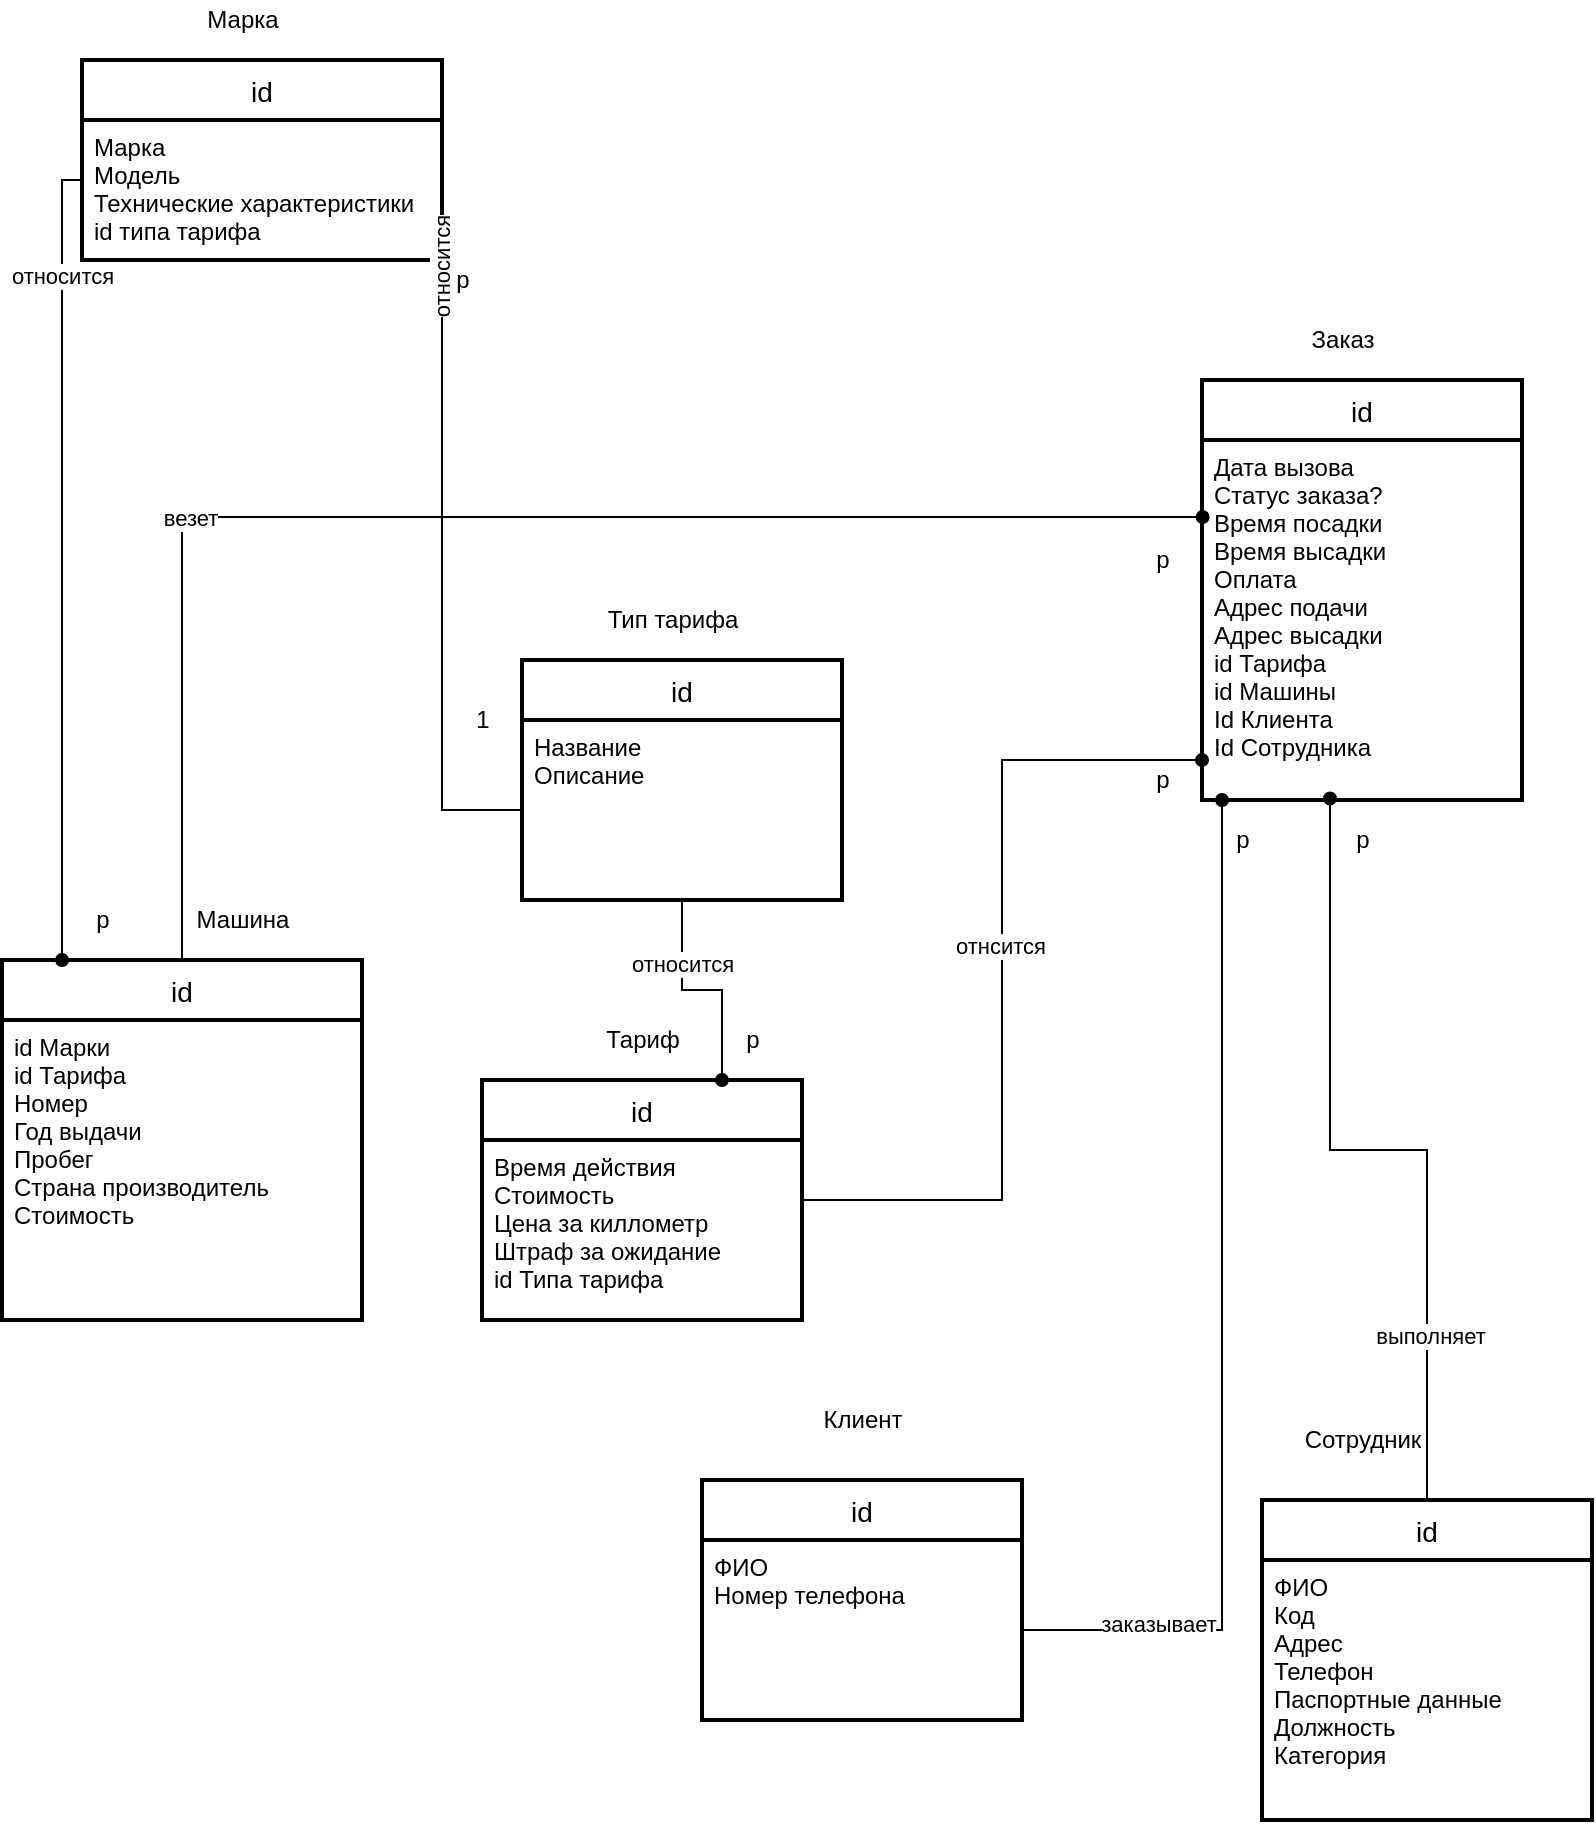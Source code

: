 <mxfile version="15.6.6" type="device"><diagram id="R2lEEEUBdFMjLlhIrx00" name="Page-1"><mxGraphModel dx="1038" dy="547" grid="1" gridSize="10" guides="1" tooltips="1" connect="1" arrows="1" fold="1" page="1" pageScale="1" pageWidth="850" pageHeight="1100" math="0" shadow="0" extFonts="Permanent Marker^https://fonts.googleapis.com/css?family=Permanent+Marker"><root><mxCell id="0"/><mxCell id="1" parent="0"/><mxCell id="GAsm_ewE-WITGmR96Zcf-28" style="edgeStyle=orthogonalEdgeStyle;rounded=0;orthogonalLoop=1;jettySize=auto;html=1;endArrow=oval;endFill=1;entryX=0.002;entryY=0.214;entryDx=0;entryDy=0;entryPerimeter=0;strokeColor=default;labelBackgroundColor=default;fontColor=default;" parent="1" source="GAsm_ewE-WITGmR96Zcf-1" target="GAsm_ewE-WITGmR96Zcf-17" edge="1"><mxGeometry relative="1" as="geometry"><mxPoint x="390" y="405.0" as="targetPoint"/><Array as="points"><mxPoint x="130" y="299"/></Array></mxGeometry></mxCell><mxCell id="GAsm_ewE-WITGmR96Zcf-34" value="везет" style="edgeLabel;html=1;align=center;verticalAlign=middle;resizable=0;points=[];" parent="GAsm_ewE-WITGmR96Zcf-28" vertex="1" connectable="0"><mxGeometry x="-0.384" relative="1" as="geometry"><mxPoint as="offset"/></mxGeometry></mxCell><mxCell id="GAsm_ewE-WITGmR96Zcf-1" value="id" style="swimlane;childLayout=stackLayout;horizontal=1;startSize=30;horizontalStack=0;rounded=1;fontSize=14;fontStyle=0;strokeWidth=2;resizeParent=0;resizeLast=1;shadow=0;dashed=0;align=center;arcSize=0;fillColor=default;strokeColor=default;fontColor=default;" parent="1" vertex="1"><mxGeometry x="40" y="520" width="180" height="180" as="geometry"/></mxCell><mxCell id="GAsm_ewE-WITGmR96Zcf-2" value="id Марки&#10;id Тарифа&#10;Номер&#10;Год выдачи&#10;Пробег&#10;Страна производитель&#10;Стоимость" style="align=left;strokeColor=none;fillColor=none;spacingLeft=4;fontSize=12;verticalAlign=top;resizable=0;rotatable=0;part=1;fontColor=default;" parent="GAsm_ewE-WITGmR96Zcf-1" vertex="1"><mxGeometry y="30" width="180" height="150" as="geometry"/></mxCell><mxCell id="GAsm_ewE-WITGmR96Zcf-3" value="Машина" style="text;html=1;align=center;verticalAlign=middle;resizable=0;points=[];autosize=1;strokeColor=none;fillColor=none;fontColor=default;" parent="1" vertex="1"><mxGeometry x="130" y="490" width="60" height="20" as="geometry"/></mxCell><mxCell id="GAsm_ewE-WITGmR96Zcf-26" style="edgeStyle=orthogonalEdgeStyle;rounded=0;orthogonalLoop=1;jettySize=auto;html=1;entryX=0;entryY=0.889;entryDx=0;entryDy=0;entryPerimeter=0;endArrow=oval;endFill=1;strokeColor=default;labelBackgroundColor=default;fontColor=default;" parent="1" source="GAsm_ewE-WITGmR96Zcf-5" target="GAsm_ewE-WITGmR96Zcf-17" edge="1"><mxGeometry relative="1" as="geometry"/></mxCell><mxCell id="GAsm_ewE-WITGmR96Zcf-32" value="отнсится" style="edgeLabel;html=1;align=center;verticalAlign=middle;resizable=0;points=[];" parent="GAsm_ewE-WITGmR96Zcf-26" vertex="1" connectable="0"><mxGeometry x="0.083" y="1" relative="1" as="geometry"><mxPoint as="offset"/></mxGeometry></mxCell><mxCell id="GAsm_ewE-WITGmR96Zcf-5" value="id" style="swimlane;childLayout=stackLayout;horizontal=1;startSize=30;horizontalStack=0;rounded=1;fontSize=14;fontStyle=0;strokeWidth=2;resizeParent=0;resizeLast=1;shadow=0;dashed=0;align=center;arcSize=0;fontColor=default;fillColor=default;strokeColor=default;" parent="1" vertex="1"><mxGeometry x="280" y="580" width="160" height="120" as="geometry"/></mxCell><mxCell id="GAsm_ewE-WITGmR96Zcf-6" value="Время действия&#10;Стоимость&#10;Цена за киллометр&#10;Штраф за ожидание&#10;id Типа тарифа" style="align=left;strokeColor=none;fillColor=none;spacingLeft=4;fontSize=12;verticalAlign=top;resizable=0;rotatable=0;part=1;fontColor=default;" parent="GAsm_ewE-WITGmR96Zcf-5" vertex="1"><mxGeometry y="30" width="160" height="90" as="geometry"/></mxCell><mxCell id="GAsm_ewE-WITGmR96Zcf-7" value="Тариф" style="text;html=1;align=center;verticalAlign=middle;resizable=0;points=[];autosize=1;strokeColor=none;fillColor=none;fontColor=default;" parent="1" vertex="1"><mxGeometry x="335" y="550" width="50" height="20" as="geometry"/></mxCell><mxCell id="GAsm_ewE-WITGmR96Zcf-8" value="id" style="swimlane;childLayout=stackLayout;horizontal=1;startSize=30;horizontalStack=0;rounded=1;fontSize=14;fontStyle=0;strokeWidth=2;resizeParent=0;resizeLast=1;shadow=0;dashed=0;align=center;arcSize=0;fillColor=default;strokeColor=default;fontColor=default;" parent="1" vertex="1"><mxGeometry x="390" y="780" width="160" height="120" as="geometry"/></mxCell><mxCell id="GAsm_ewE-WITGmR96Zcf-9" value="ФИО&#10;Номер телефона" style="align=left;strokeColor=none;fillColor=none;spacingLeft=4;fontSize=12;verticalAlign=top;resizable=0;rotatable=0;part=1;" parent="GAsm_ewE-WITGmR96Zcf-8" vertex="1"><mxGeometry y="30" width="160" height="90" as="geometry"/></mxCell><mxCell id="GAsm_ewE-WITGmR96Zcf-10" value="Клиент" style="text;html=1;align=center;verticalAlign=middle;resizable=0;points=[];autosize=1;strokeColor=none;fillColor=none;fontColor=default;" parent="1" vertex="1"><mxGeometry x="445" y="740" width="50" height="20" as="geometry"/></mxCell><mxCell id="GAsm_ewE-WITGmR96Zcf-23" style="edgeStyle=orthogonalEdgeStyle;rounded=0;orthogonalLoop=1;jettySize=auto;html=1;entryX=0.4;entryY=0.996;entryDx=0;entryDy=0;entryPerimeter=0;endArrow=oval;endFill=1;strokeColor=default;labelBackgroundColor=default;fontColor=default;" parent="1" source="GAsm_ewE-WITGmR96Zcf-11" target="GAsm_ewE-WITGmR96Zcf-17" edge="1"><mxGeometry relative="1" as="geometry"><mxPoint x="478.96" y="449.64" as="targetPoint"/></mxGeometry></mxCell><mxCell id="GAsm_ewE-WITGmR96Zcf-30" value="выполняет" style="edgeLabel;html=1;align=center;verticalAlign=middle;resizable=0;points=[];" parent="GAsm_ewE-WITGmR96Zcf-23" vertex="1" connectable="0"><mxGeometry x="-0.587" y="-1" relative="1" as="geometry"><mxPoint as="offset"/></mxGeometry></mxCell><mxCell id="GAsm_ewE-WITGmR96Zcf-11" value="id" style="swimlane;childLayout=stackLayout;horizontal=1;startSize=30;horizontalStack=0;rounded=1;fontSize=14;fontStyle=0;strokeWidth=2;resizeParent=0;resizeLast=1;shadow=0;dashed=0;align=center;arcSize=0;fillColor=default;strokeColor=default;fontColor=default;" parent="1" vertex="1"><mxGeometry x="670" y="790" width="165" height="160" as="geometry"/></mxCell><mxCell id="GAsm_ewE-WITGmR96Zcf-12" value="ФИО&#10;Код&#10;Адрес&#10;Телефон&#10;Паспортные данные&#10;Должность&#10;Категория" style="align=left;strokeColor=none;fillColor=none;spacingLeft=4;fontSize=12;verticalAlign=top;resizable=0;rotatable=0;part=1;" parent="GAsm_ewE-WITGmR96Zcf-11" vertex="1"><mxGeometry y="30" width="165" height="130" as="geometry"/></mxCell><mxCell id="GAsm_ewE-WITGmR96Zcf-14" value="Сотрудник" style="text;html=1;align=center;verticalAlign=middle;resizable=0;points=[];autosize=1;strokeColor=none;fillColor=none;fontColor=default;" parent="1" vertex="1"><mxGeometry x="685" y="750" width="70" height="20" as="geometry"/></mxCell><mxCell id="GAsm_ewE-WITGmR96Zcf-16" value="id" style="swimlane;childLayout=stackLayout;horizontal=1;startSize=30;horizontalStack=0;rounded=1;fontSize=14;fontStyle=0;strokeWidth=2;resizeParent=0;resizeLast=1;shadow=0;dashed=0;align=center;arcSize=0;fontColor=default;fillColor=default;strokeColor=default;" parent="1" vertex="1"><mxGeometry x="640" y="230" width="160" height="210" as="geometry"/></mxCell><mxCell id="GAsm_ewE-WITGmR96Zcf-17" value="Дата вызова&#10;Статус заказа?&#10;Время посадки&#10;Время высадки&#10;Оплата&#10;Адрес подачи&#10;Адрес высадки&#10;id Тарифа&#10;id Машины&#10;Id Клиента&#10;Id Сотрудника" style="align=left;strokeColor=none;fillColor=none;spacingLeft=4;fontSize=12;verticalAlign=top;resizable=0;rotatable=0;part=1;fontColor=default;" parent="GAsm_ewE-WITGmR96Zcf-16" vertex="1"><mxGeometry y="30" width="160" height="180" as="geometry"/></mxCell><mxCell id="GAsm_ewE-WITGmR96Zcf-18" value="Заказ" style="text;html=1;align=center;verticalAlign=middle;resizable=0;points=[];autosize=1;strokeColor=none;fillColor=none;fontColor=default;" parent="1" vertex="1"><mxGeometry x="685" y="200" width="50" height="20" as="geometry"/></mxCell><mxCell id="GAsm_ewE-WITGmR96Zcf-24" style="edgeStyle=orthogonalEdgeStyle;rounded=0;orthogonalLoop=1;jettySize=auto;html=1;endArrow=oval;endFill=1;strokeColor=default;labelBackgroundColor=default;fontColor=default;" parent="1" source="GAsm_ewE-WITGmR96Zcf-9" edge="1"><mxGeometry relative="1" as="geometry"><mxPoint x="650" y="440" as="targetPoint"/><Array as="points"><mxPoint x="650" y="855"/><mxPoint x="650" y="440"/></Array></mxGeometry></mxCell><mxCell id="GAsm_ewE-WITGmR96Zcf-31" value="заказывает" style="edgeLabel;html=1;align=center;verticalAlign=middle;resizable=0;points=[];" parent="GAsm_ewE-WITGmR96Zcf-24" vertex="1" connectable="0"><mxGeometry x="-0.735" y="3" relative="1" as="geometry"><mxPoint as="offset"/></mxGeometry></mxCell><mxCell id="GAsm_ewE-WITGmR96Zcf-29" value="p" style="text;html=1;align=center;verticalAlign=middle;resizable=0;points=[];autosize=1;strokeColor=none;fillColor=none;fontColor=default;" parent="1" vertex="1"><mxGeometry x="710" y="450" width="20" height="20" as="geometry"/></mxCell><mxCell id="GAsm_ewE-WITGmR96Zcf-35" value="p" style="text;html=1;align=center;verticalAlign=middle;resizable=0;points=[];autosize=1;strokeColor=none;fillColor=none;fontColor=default;" parent="1" vertex="1"><mxGeometry x="650" y="450" width="20" height="20" as="geometry"/></mxCell><mxCell id="GAsm_ewE-WITGmR96Zcf-36" value="p" style="text;html=1;align=center;verticalAlign=middle;resizable=0;points=[];autosize=1;strokeColor=none;fillColor=none;fontColor=default;" parent="1" vertex="1"><mxGeometry x="610" y="420" width="20" height="20" as="geometry"/></mxCell><mxCell id="GAsm_ewE-WITGmR96Zcf-38" value="p" style="text;html=1;align=center;verticalAlign=middle;resizable=0;points=[];autosize=1;strokeColor=none;fillColor=none;fontColor=default;" parent="1" vertex="1"><mxGeometry x="610" y="310" width="20" height="20" as="geometry"/></mxCell><mxCell id="ugwO5BEVoFj-MAaYs9JS-1" value="id" style="swimlane;childLayout=stackLayout;horizontal=1;startSize=30;horizontalStack=0;rounded=1;fontSize=14;fontStyle=0;strokeWidth=2;resizeParent=0;resizeLast=1;shadow=0;dashed=0;align=center;fontColor=default;fillColor=default;strokeColor=default;arcSize=0;" parent="1" vertex="1"><mxGeometry x="80" y="70" width="180" height="100" as="geometry"/></mxCell><mxCell id="ugwO5BEVoFj-MAaYs9JS-2" value="Марка&#10;Модель&#10;Технические характеристики&#10;id типа тарифа" style="align=left;strokeColor=none;fillColor=none;spacingLeft=4;fontSize=12;verticalAlign=top;resizable=0;rotatable=0;part=1;fontColor=default;" parent="ugwO5BEVoFj-MAaYs9JS-1" vertex="1"><mxGeometry y="30" width="180" height="70" as="geometry"/></mxCell><mxCell id="ugwO5BEVoFj-MAaYs9JS-11" style="edgeStyle=orthogonalEdgeStyle;rounded=0;orthogonalLoop=1;jettySize=auto;html=1;entryX=1;entryY=1;entryDx=0;entryDy=0;labelBackgroundColor=default;fontColor=default;endArrow=oval;endFill=1;strokeColor=default;exitX=0;exitY=0.5;exitDx=0;exitDy=0;" parent="ugwO5BEVoFj-MAaYs9JS-1" edge="1" source="ugwO5BEVoFj-MAaYs9JS-7"><mxGeometry relative="1" as="geometry"><Array as="points"><mxPoint x="180" y="375"/></Array><mxPoint x="200" y="565" as="sourcePoint"/><mxPoint x="180" y="90" as="targetPoint"/></mxGeometry></mxCell><mxCell id="ugwO5BEVoFj-MAaYs9JS-12" value="относится" style="edgeLabel;html=1;align=center;verticalAlign=middle;resizable=0;points=[];fontColor=default;rotation=270;labelBackgroundColor=default;" parent="ugwO5BEVoFj-MAaYs9JS-11" vertex="1" connectable="0"><mxGeometry x="0.216" relative="1" as="geometry"><mxPoint y="-114" as="offset"/></mxGeometry></mxCell><mxCell id="ugwO5BEVoFj-MAaYs9JS-3" value="Марка" style="text;html=1;align=center;verticalAlign=middle;resizable=0;points=[];autosize=1;strokeColor=none;fillColor=none;fontColor=default;" parent="1" vertex="1"><mxGeometry x="135" y="40" width="50" height="20" as="geometry"/></mxCell><mxCell id="ugwO5BEVoFj-MAaYs9JS-4" style="edgeStyle=orthogonalEdgeStyle;rounded=0;orthogonalLoop=1;jettySize=auto;html=1;fontColor=default;endArrow=oval;endFill=1;strokeColor=default;labelBackgroundColor=default;" parent="1" source="ugwO5BEVoFj-MAaYs9JS-2" edge="1"><mxGeometry relative="1" as="geometry"><mxPoint x="70" y="520" as="targetPoint"/><Array as="points"><mxPoint x="70" y="130"/></Array></mxGeometry></mxCell><mxCell id="ugwO5BEVoFj-MAaYs9JS-5" value="относится" style="edgeLabel;html=1;align=center;verticalAlign=middle;resizable=0;points=[];fontColor=default;" parent="ugwO5BEVoFj-MAaYs9JS-4" vertex="1" connectable="0"><mxGeometry x="-0.71" relative="1" as="geometry"><mxPoint as="offset"/></mxGeometry></mxCell><mxCell id="ugwO5BEVoFj-MAaYs9JS-6" value="id" style="swimlane;childLayout=stackLayout;horizontal=1;startSize=30;horizontalStack=0;rounded=1;fontSize=14;fontStyle=0;strokeWidth=2;resizeParent=0;resizeLast=1;shadow=0;dashed=0;align=center;fontColor=default;fillColor=default;arcSize=0;strokeColor=default;" parent="1" vertex="1"><mxGeometry x="300" y="370" width="160" height="120" as="geometry"/></mxCell><mxCell id="ugwO5BEVoFj-MAaYs9JS-7" value="Название&#10;Описание" style="align=left;strokeColor=none;fillColor=none;spacingLeft=4;fontSize=12;verticalAlign=top;resizable=0;rotatable=0;part=1;fontColor=default;" parent="ugwO5BEVoFj-MAaYs9JS-6" vertex="1"><mxGeometry y="30" width="160" height="90" as="geometry"/></mxCell><mxCell id="ugwO5BEVoFj-MAaYs9JS-8" value="Тип тарифа" style="text;html=1;align=center;verticalAlign=middle;resizable=0;points=[];autosize=1;strokeColor=none;fillColor=none;fontColor=default;" parent="1" vertex="1"><mxGeometry x="335" y="340" width="80" height="20" as="geometry"/></mxCell><mxCell id="ugwO5BEVoFj-MAaYs9JS-9" style="edgeStyle=orthogonalEdgeStyle;rounded=0;orthogonalLoop=1;jettySize=auto;html=1;labelBackgroundColor=default;fontColor=default;endArrow=oval;endFill=1;strokeColor=default;entryX=0.75;entryY=0;entryDx=0;entryDy=0;" parent="1" source="ugwO5BEVoFj-MAaYs9JS-7" target="GAsm_ewE-WITGmR96Zcf-5" edge="1"><mxGeometry relative="1" as="geometry"><mxPoint x="400" y="550.0" as="targetPoint"/></mxGeometry></mxCell><mxCell id="ugwO5BEVoFj-MAaYs9JS-10" value="относится" style="edgeLabel;html=1;align=center;verticalAlign=middle;resizable=0;points=[];fontColor=default;" parent="ugwO5BEVoFj-MAaYs9JS-9" vertex="1" connectable="0"><mxGeometry x="-0.428" relative="1" as="geometry"><mxPoint as="offset"/></mxGeometry></mxCell><mxCell id="ugwO5BEVoFj-MAaYs9JS-13" value="p" style="text;html=1;align=center;verticalAlign=middle;resizable=0;points=[];autosize=1;strokeColor=none;fillColor=none;fontColor=default;" parent="1" vertex="1"><mxGeometry x="405" y="550" width="20" height="20" as="geometry"/></mxCell><mxCell id="ugwO5BEVoFj-MAaYs9JS-14" value="p" style="text;html=1;align=center;verticalAlign=middle;resizable=0;points=[];autosize=1;strokeColor=none;fillColor=none;fontColor=default;" parent="1" vertex="1"><mxGeometry x="260" y="170" width="20" height="20" as="geometry"/></mxCell><mxCell id="ugwO5BEVoFj-MAaYs9JS-15" value="p" style="text;html=1;align=center;verticalAlign=middle;resizable=0;points=[];autosize=1;strokeColor=none;fillColor=none;fontColor=default;" parent="1" vertex="1"><mxGeometry x="80" y="490" width="20" height="20" as="geometry"/></mxCell><mxCell id="7k2UdUnzS46xQpoS8BME-2" value="1" style="text;html=1;align=center;verticalAlign=middle;resizable=0;points=[];autosize=1;strokeColor=none;fillColor=none;fontColor=default;" parent="1" vertex="1"><mxGeometry x="270" y="390" width="20" height="20" as="geometry"/></mxCell></root></mxGraphModel></diagram></mxfile>